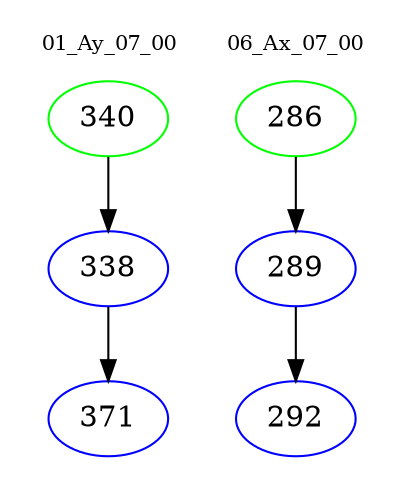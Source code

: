digraph{
subgraph cluster_0 {
color = white
label = "01_Ay_07_00";
fontsize=10;
T0_340 [label="340", color="green"]
T0_340 -> T0_338 [color="black"]
T0_338 [label="338", color="blue"]
T0_338 -> T0_371 [color="black"]
T0_371 [label="371", color="blue"]
}
subgraph cluster_1 {
color = white
label = "06_Ax_07_00";
fontsize=10;
T1_286 [label="286", color="green"]
T1_286 -> T1_289 [color="black"]
T1_289 [label="289", color="blue"]
T1_289 -> T1_292 [color="black"]
T1_292 [label="292", color="blue"]
}
}
